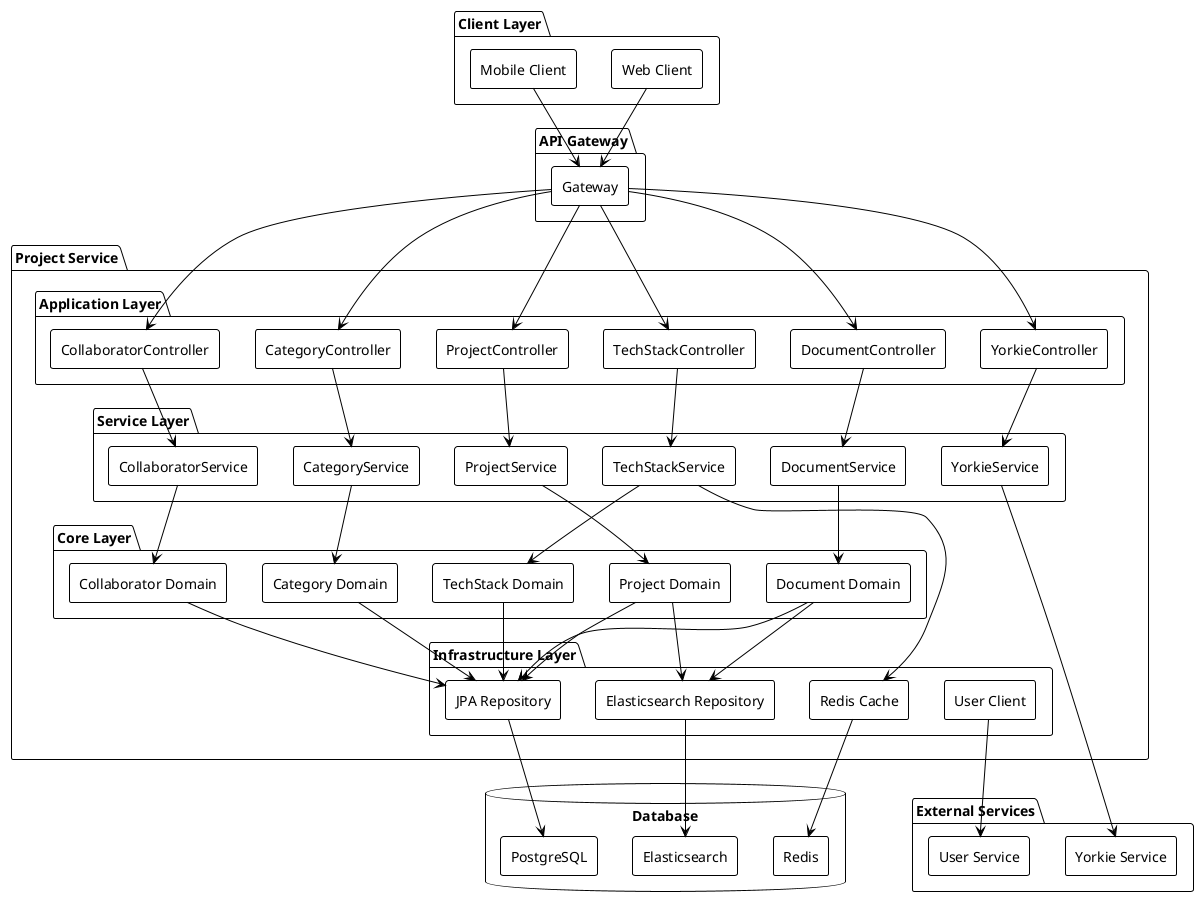 @startuml architecture
!theme plain
skinparam backgroundColor #FFFFFF
skinparam componentStyle rectangle

package "Client Layer" {
  [Web Client]
  [Mobile Client]
}

package "API Gateway" {
  [Gateway]
}

package "Project Service" {
  package "Application Layer" {
    [ProjectController]
    [CategoryController]
    [CollaboratorController]
    [DocumentController]
    [TechStackController]
    [YorkieController]
  }
  
  package "Service Layer" {
    [ProjectService]
    [CategoryService]
    [CollaboratorService]
    [DocumentService]
    [TechStackService]
    [YorkieService]
  }
  
  package "Core Layer" {
    [Project Domain]
    [Category Domain]
    [Collaborator Domain]
    [Document Domain]
    [TechStack Domain]
  }
  
  package "Infrastructure Layer" {
    [JPA Repository]
    [Elasticsearch Repository]
    [Redis Cache]
    [User Client]
  }
}

package "External Services" {
  [User Service]
  [Yorkie Service]
}

database "Database" {
  [PostgreSQL]
  [Elasticsearch]
  [Redis]
}

' Connections
[Web Client] --> [Gateway]
[Mobile Client] --> [Gateway]
[Gateway] --> [ProjectController]
[Gateway] --> [CategoryController]
[Gateway] --> [CollaboratorController]
[Gateway] --> [DocumentController]
[Gateway] --> [TechStackController]
[Gateway] --> [YorkieController]

[ProjectController] --> [ProjectService]
[CategoryController] --> [CategoryService]
[CollaboratorController] --> [CollaboratorService]
[DocumentController] --> [DocumentService]
[TechStackController] --> [TechStackService]
[YorkieController] --> [YorkieService]

[ProjectService] --> [Project Domain]
[CategoryService] --> [Category Domain]
[CollaboratorService] --> [Collaborator Domain]
[DocumentService] --> [Document Domain]
[TechStackService] --> [TechStack Domain]

[Project Domain] --> [JPA Repository]
[Category Domain] --> [JPA Repository]
[Collaborator Domain] --> [JPA Repository]
[Document Domain] --> [JPA Repository]
[TechStack Domain] --> [JPA Repository]

[Document Domain] --> [Elasticsearch Repository]
[Project Domain] --> [Elasticsearch Repository]

[TechStackService] --> [Redis Cache]
[User Client] --> [User Service]
[YorkieService] --> [Yorkie Service]

[JPA Repository] --> [PostgreSQL]
[Elasticsearch Repository] --> [Elasticsearch]
[Redis Cache] --> [Redis]

@enduml
